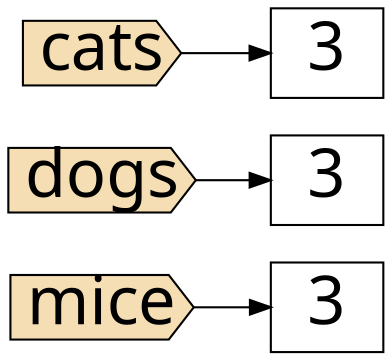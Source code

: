 digraph G {
    graph [ rankdir=LR ]
    node  [ shape=box, fontname="PT Mono", fontsize=32 ]

    mice  [ shape=cds, style=filled, fillcolor=wheat ]
    mice3 [ label=3 ]
    mice -> mice3

    dogs  [ shape=cds, style=filled, fillcolor=wheat ]
    dogs3 [ label=3 ]
    dogs -> dogs3

    cats  [ shape=cds, style=filled, fillcolor=wheat ]
    cats -> 3
}
